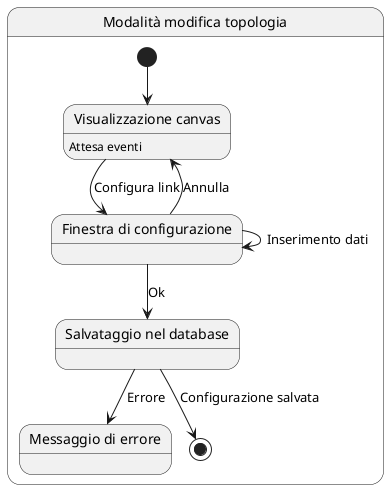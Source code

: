 @startuml
skinparam shadowing false
skinparam monochrome true

state "Modalità modifica topologia" as sm {
state "Visualizzazione canvas" as s1 : Attesa eventi
state "Finestra di configurazione" as s2
state "Salvataggio nel database" as s3
state "Messaggio di errore" as s4
[*] --> s1
s1 --> s2 : Configura link 
s2 --> s2 : Inserimento dati
s2 --> s3 : Ok
s2 --> s1 : Annulla
s3 --> s4 : Errore
s3 --> [*] : Configurazione salvata
}
@enduml
